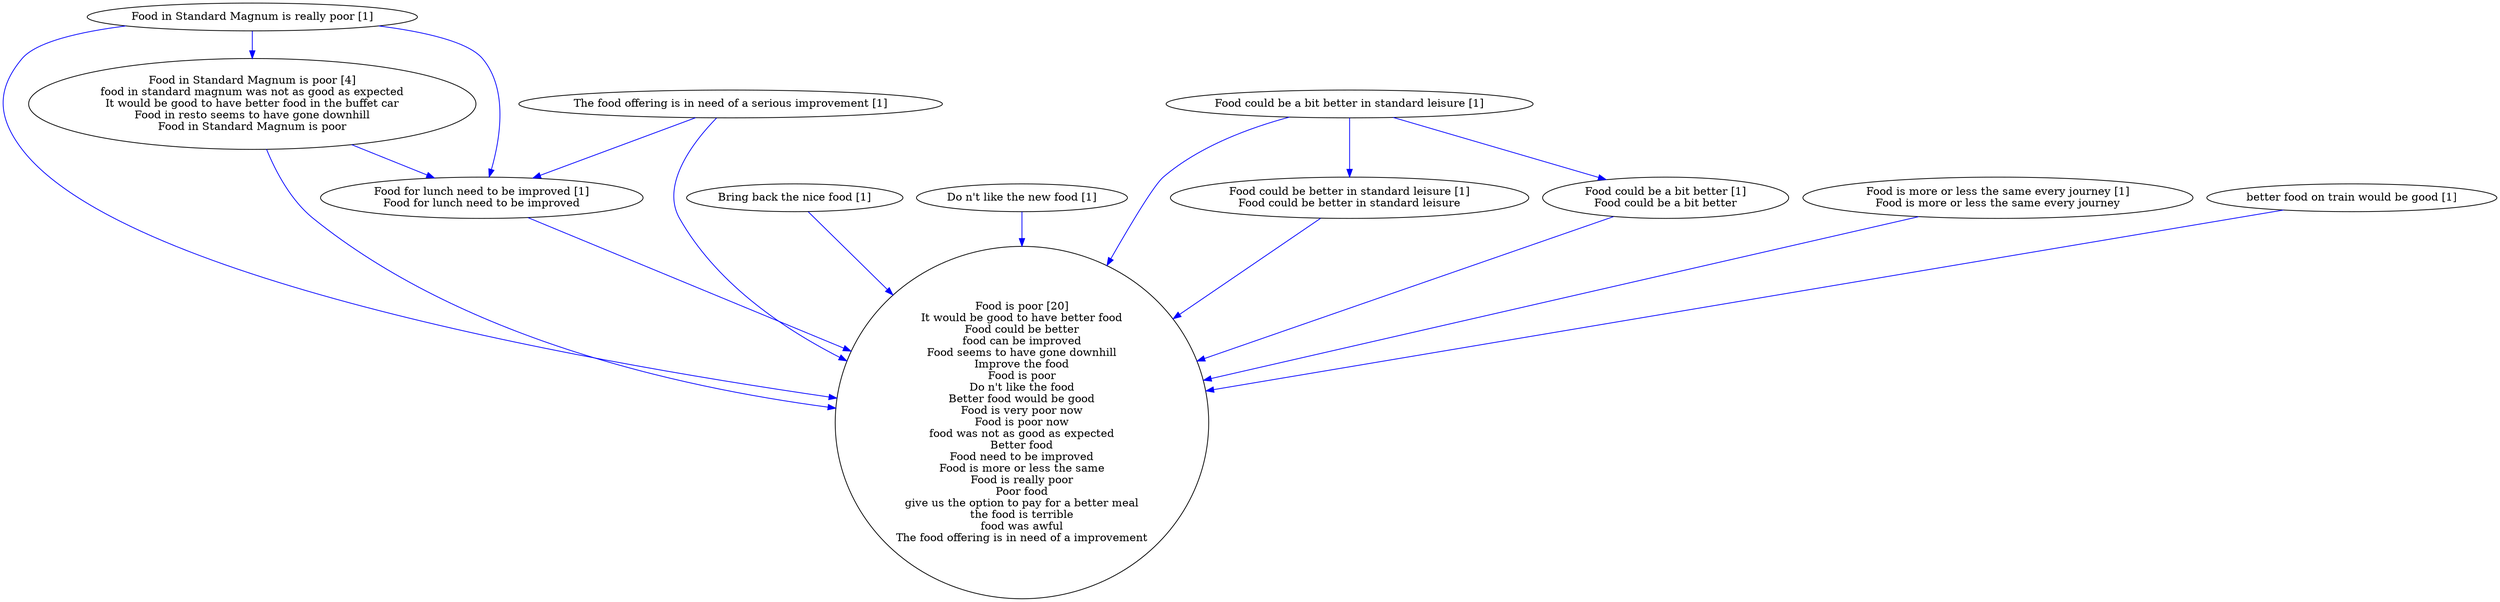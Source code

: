 digraph collapsedGraph {
"Food is poor [20]\nIt would be good to have better food\nFood could be better\nfood can be improved\nFood seems to have gone downhill\nImprove the food\nFood is poor\nDo n't like the food\nBetter food would be good\nFood is very poor now\nFood is poor now\nfood was not as good as expected\nBetter food\nFood need to be improved\nFood is more or less the same\nFood is really poor\nPoor food\ngive us the option to pay for a better meal\nthe food is terrible\nfood was awful\nThe food offering is in need of a improvement""Food in Standard Magnum is poor [4]\nfood in standard magnum was not as good as expected\nIt would be good to have better food in the buffet car\nFood in resto seems to have gone downhill\nFood in Standard Magnum is poor""Bring back the nice food [1]""Do n't like the new food [1]""Food could be a bit better in standard leisure [1]""Food could be better in standard leisure [1]\nFood could be better in standard leisure""Food could be a bit better [1]\nFood could be a bit better""Food for lunch need to be improved [1]\nFood for lunch need to be improved""Food in Standard Magnum is really poor [1]""Food is more or less the same every journey [1]\nFood is more or less the same every journey""The food offering is in need of a serious improvement [1]""better food on train would be good [1]""Food could be a bit better in standard leisure [1]" -> "Food could be better in standard leisure [1]\nFood could be better in standard leisure" [color=blue]
"Food could be a bit better in standard leisure [1]" -> "Food could be a bit better [1]\nFood could be a bit better" [color=blue]
"The food offering is in need of a serious improvement [1]" -> "Food for lunch need to be improved [1]\nFood for lunch need to be improved" [color=blue]
"Food in Standard Magnum is poor [4]\nfood in standard magnum was not as good as expected\nIt would be good to have better food in the buffet car\nFood in resto seems to have gone downhill\nFood in Standard Magnum is poor" -> "Food for lunch need to be improved [1]\nFood for lunch need to be improved" [color=blue]
"Food in Standard Magnum is really poor [1]" -> "Food in Standard Magnum is poor [4]\nfood in standard magnum was not as good as expected\nIt would be good to have better food in the buffet car\nFood in resto seems to have gone downhill\nFood in Standard Magnum is poor" [color=blue]
"Food in Standard Magnum is really poor [1]" -> "Food for lunch need to be improved [1]\nFood for lunch need to be improved" [color=blue]
"Food could be a bit better [1]\nFood could be a bit better" -> "Food is poor [20]\nIt would be good to have better food\nFood could be better\nfood can be improved\nFood seems to have gone downhill\nImprove the food\nFood is poor\nDo n't like the food\nBetter food would be good\nFood is very poor now\nFood is poor now\nfood was not as good as expected\nBetter food\nFood need to be improved\nFood is more or less the same\nFood is really poor\nPoor food\ngive us the option to pay for a better meal\nthe food is terrible\nfood was awful\nThe food offering is in need of a improvement" [color=blue]
"Food for lunch need to be improved [1]\nFood for lunch need to be improved" -> "Food is poor [20]\nIt would be good to have better food\nFood could be better\nfood can be improved\nFood seems to have gone downhill\nImprove the food\nFood is poor\nDo n't like the food\nBetter food would be good\nFood is very poor now\nFood is poor now\nfood was not as good as expected\nBetter food\nFood need to be improved\nFood is more or less the same\nFood is really poor\nPoor food\ngive us the option to pay for a better meal\nthe food is terrible\nfood was awful\nThe food offering is in need of a improvement" [color=blue]
"Food in Standard Magnum is really poor [1]" -> "Food is poor [20]\nIt would be good to have better food\nFood could be better\nfood can be improved\nFood seems to have gone downhill\nImprove the food\nFood is poor\nDo n't like the food\nBetter food would be good\nFood is very poor now\nFood is poor now\nfood was not as good as expected\nBetter food\nFood need to be improved\nFood is more or less the same\nFood is really poor\nPoor food\ngive us the option to pay for a better meal\nthe food is terrible\nfood was awful\nThe food offering is in need of a improvement" [color=blue]
"Food in Standard Magnum is poor [4]\nfood in standard magnum was not as good as expected\nIt would be good to have better food in the buffet car\nFood in resto seems to have gone downhill\nFood in Standard Magnum is poor" -> "Food is poor [20]\nIt would be good to have better food\nFood could be better\nfood can be improved\nFood seems to have gone downhill\nImprove the food\nFood is poor\nDo n't like the food\nBetter food would be good\nFood is very poor now\nFood is poor now\nfood was not as good as expected\nBetter food\nFood need to be improved\nFood is more or less the same\nFood is really poor\nPoor food\ngive us the option to pay for a better meal\nthe food is terrible\nfood was awful\nThe food offering is in need of a improvement" [color=blue]
"Food is more or less the same every journey [1]\nFood is more or less the same every journey" -> "Food is poor [20]\nIt would be good to have better food\nFood could be better\nfood can be improved\nFood seems to have gone downhill\nImprove the food\nFood is poor\nDo n't like the food\nBetter food would be good\nFood is very poor now\nFood is poor now\nfood was not as good as expected\nBetter food\nFood need to be improved\nFood is more or less the same\nFood is really poor\nPoor food\ngive us the option to pay for a better meal\nthe food is terrible\nfood was awful\nThe food offering is in need of a improvement" [color=blue]
"The food offering is in need of a serious improvement [1]" -> "Food is poor [20]\nIt would be good to have better food\nFood could be better\nfood can be improved\nFood seems to have gone downhill\nImprove the food\nFood is poor\nDo n't like the food\nBetter food would be good\nFood is very poor now\nFood is poor now\nfood was not as good as expected\nBetter food\nFood need to be improved\nFood is more or less the same\nFood is really poor\nPoor food\ngive us the option to pay for a better meal\nthe food is terrible\nfood was awful\nThe food offering is in need of a improvement" [color=blue]
"better food on train would be good [1]" -> "Food is poor [20]\nIt would be good to have better food\nFood could be better\nfood can be improved\nFood seems to have gone downhill\nImprove the food\nFood is poor\nDo n't like the food\nBetter food would be good\nFood is very poor now\nFood is poor now\nfood was not as good as expected\nBetter food\nFood need to be improved\nFood is more or less the same\nFood is really poor\nPoor food\ngive us the option to pay for a better meal\nthe food is terrible\nfood was awful\nThe food offering is in need of a improvement" [color=blue]
"Bring back the nice food [1]" -> "Food is poor [20]\nIt would be good to have better food\nFood could be better\nfood can be improved\nFood seems to have gone downhill\nImprove the food\nFood is poor\nDo n't like the food\nBetter food would be good\nFood is very poor now\nFood is poor now\nfood was not as good as expected\nBetter food\nFood need to be improved\nFood is more or less the same\nFood is really poor\nPoor food\ngive us the option to pay for a better meal\nthe food is terrible\nfood was awful\nThe food offering is in need of a improvement" [color=blue]
"Do n't like the new food [1]" -> "Food is poor [20]\nIt would be good to have better food\nFood could be better\nfood can be improved\nFood seems to have gone downhill\nImprove the food\nFood is poor\nDo n't like the food\nBetter food would be good\nFood is very poor now\nFood is poor now\nfood was not as good as expected\nBetter food\nFood need to be improved\nFood is more or less the same\nFood is really poor\nPoor food\ngive us the option to pay for a better meal\nthe food is terrible\nfood was awful\nThe food offering is in need of a improvement" [color=blue]
"Food could be a bit better in standard leisure [1]" -> "Food is poor [20]\nIt would be good to have better food\nFood could be better\nfood can be improved\nFood seems to have gone downhill\nImprove the food\nFood is poor\nDo n't like the food\nBetter food would be good\nFood is very poor now\nFood is poor now\nfood was not as good as expected\nBetter food\nFood need to be improved\nFood is more or less the same\nFood is really poor\nPoor food\ngive us the option to pay for a better meal\nthe food is terrible\nfood was awful\nThe food offering is in need of a improvement" [color=blue]
"Food could be better in standard leisure [1]\nFood could be better in standard leisure" -> "Food is poor [20]\nIt would be good to have better food\nFood could be better\nfood can be improved\nFood seems to have gone downhill\nImprove the food\nFood is poor\nDo n't like the food\nBetter food would be good\nFood is very poor now\nFood is poor now\nfood was not as good as expected\nBetter food\nFood need to be improved\nFood is more or less the same\nFood is really poor\nPoor food\ngive us the option to pay for a better meal\nthe food is terrible\nfood was awful\nThe food offering is in need of a improvement" [color=blue]
}